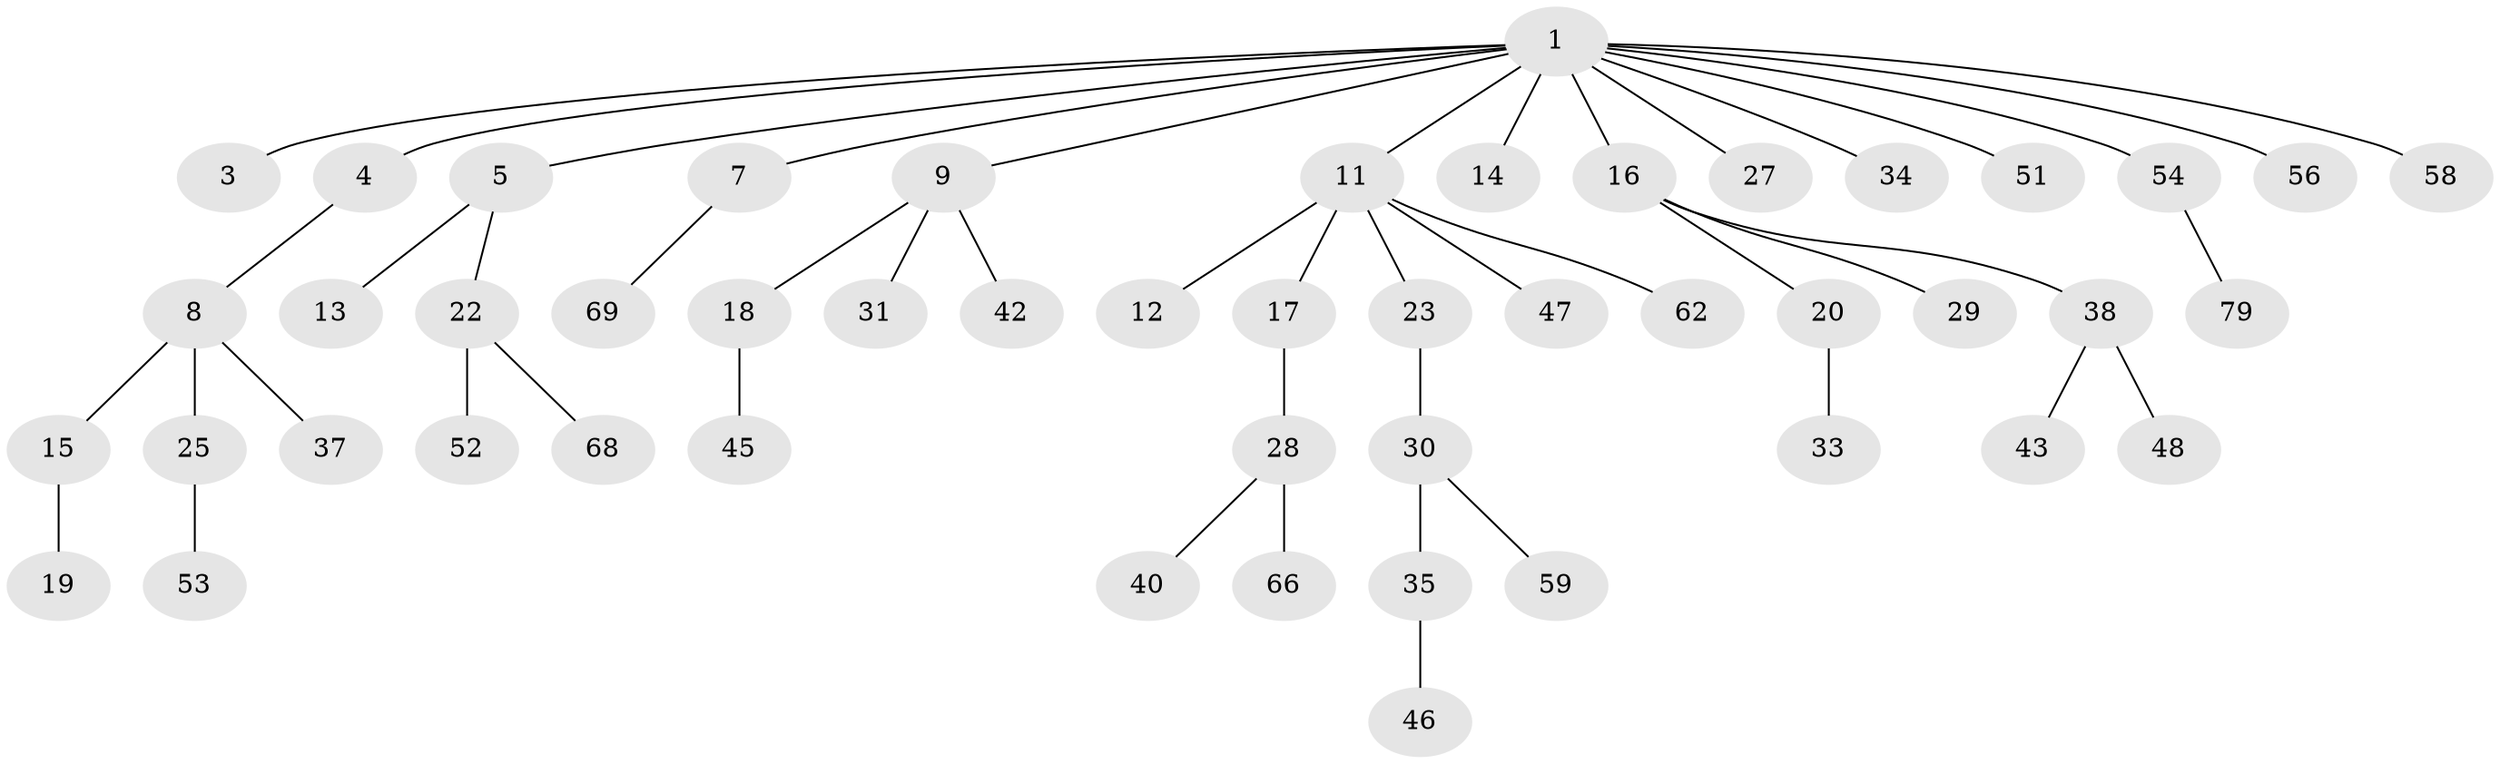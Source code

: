 // original degree distribution, {6: 0.012658227848101266, 10: 0.012658227848101266, 1: 0.45569620253164556, 3: 0.10126582278481013, 4: 0.05063291139240506, 2: 0.34177215189873417, 5: 0.02531645569620253}
// Generated by graph-tools (version 1.1) at 2025/42/03/06/25 10:42:06]
// undirected, 49 vertices, 48 edges
graph export_dot {
graph [start="1"]
  node [color=gray90,style=filled];
  1 [super="+2"];
  3;
  4 [super="+6"];
  5 [super="+72"];
  7 [super="+63"];
  8 [super="+10"];
  9 [super="+55"];
  11 [super="+21"];
  12;
  13 [super="+24"];
  14 [super="+60"];
  15 [super="+78"];
  16 [super="+26"];
  17;
  18 [super="+75"];
  19 [super="+64"];
  20 [super="+44"];
  22 [super="+73"];
  23;
  25 [super="+39"];
  27;
  28 [super="+32"];
  29;
  30 [super="+36"];
  31 [super="+77"];
  33 [super="+76"];
  34;
  35;
  37 [super="+49"];
  38 [super="+41"];
  40 [super="+74"];
  42 [super="+67"];
  43;
  45;
  46 [super="+70"];
  47 [super="+50"];
  48;
  51;
  52;
  53 [super="+71"];
  54 [super="+61"];
  56 [super="+57"];
  58;
  59;
  62 [super="+65"];
  66;
  68;
  69;
  79;
  1 -- 3;
  1 -- 4;
  1 -- 7;
  1 -- 34;
  1 -- 54;
  1 -- 5;
  1 -- 9;
  1 -- 11;
  1 -- 14;
  1 -- 16;
  1 -- 51;
  1 -- 56;
  1 -- 58;
  1 -- 27;
  4 -- 8;
  5 -- 13;
  5 -- 22;
  7 -- 69;
  8 -- 25;
  8 -- 37;
  8 -- 15;
  9 -- 18;
  9 -- 31;
  9 -- 42;
  11 -- 12;
  11 -- 17;
  11 -- 62;
  11 -- 23;
  11 -- 47;
  15 -- 19;
  16 -- 20;
  16 -- 29;
  16 -- 38;
  17 -- 28;
  18 -- 45;
  20 -- 33;
  22 -- 52;
  22 -- 68;
  23 -- 30;
  25 -- 53;
  28 -- 66;
  28 -- 40;
  30 -- 35;
  30 -- 59;
  35 -- 46;
  38 -- 43;
  38 -- 48;
  54 -- 79;
}
